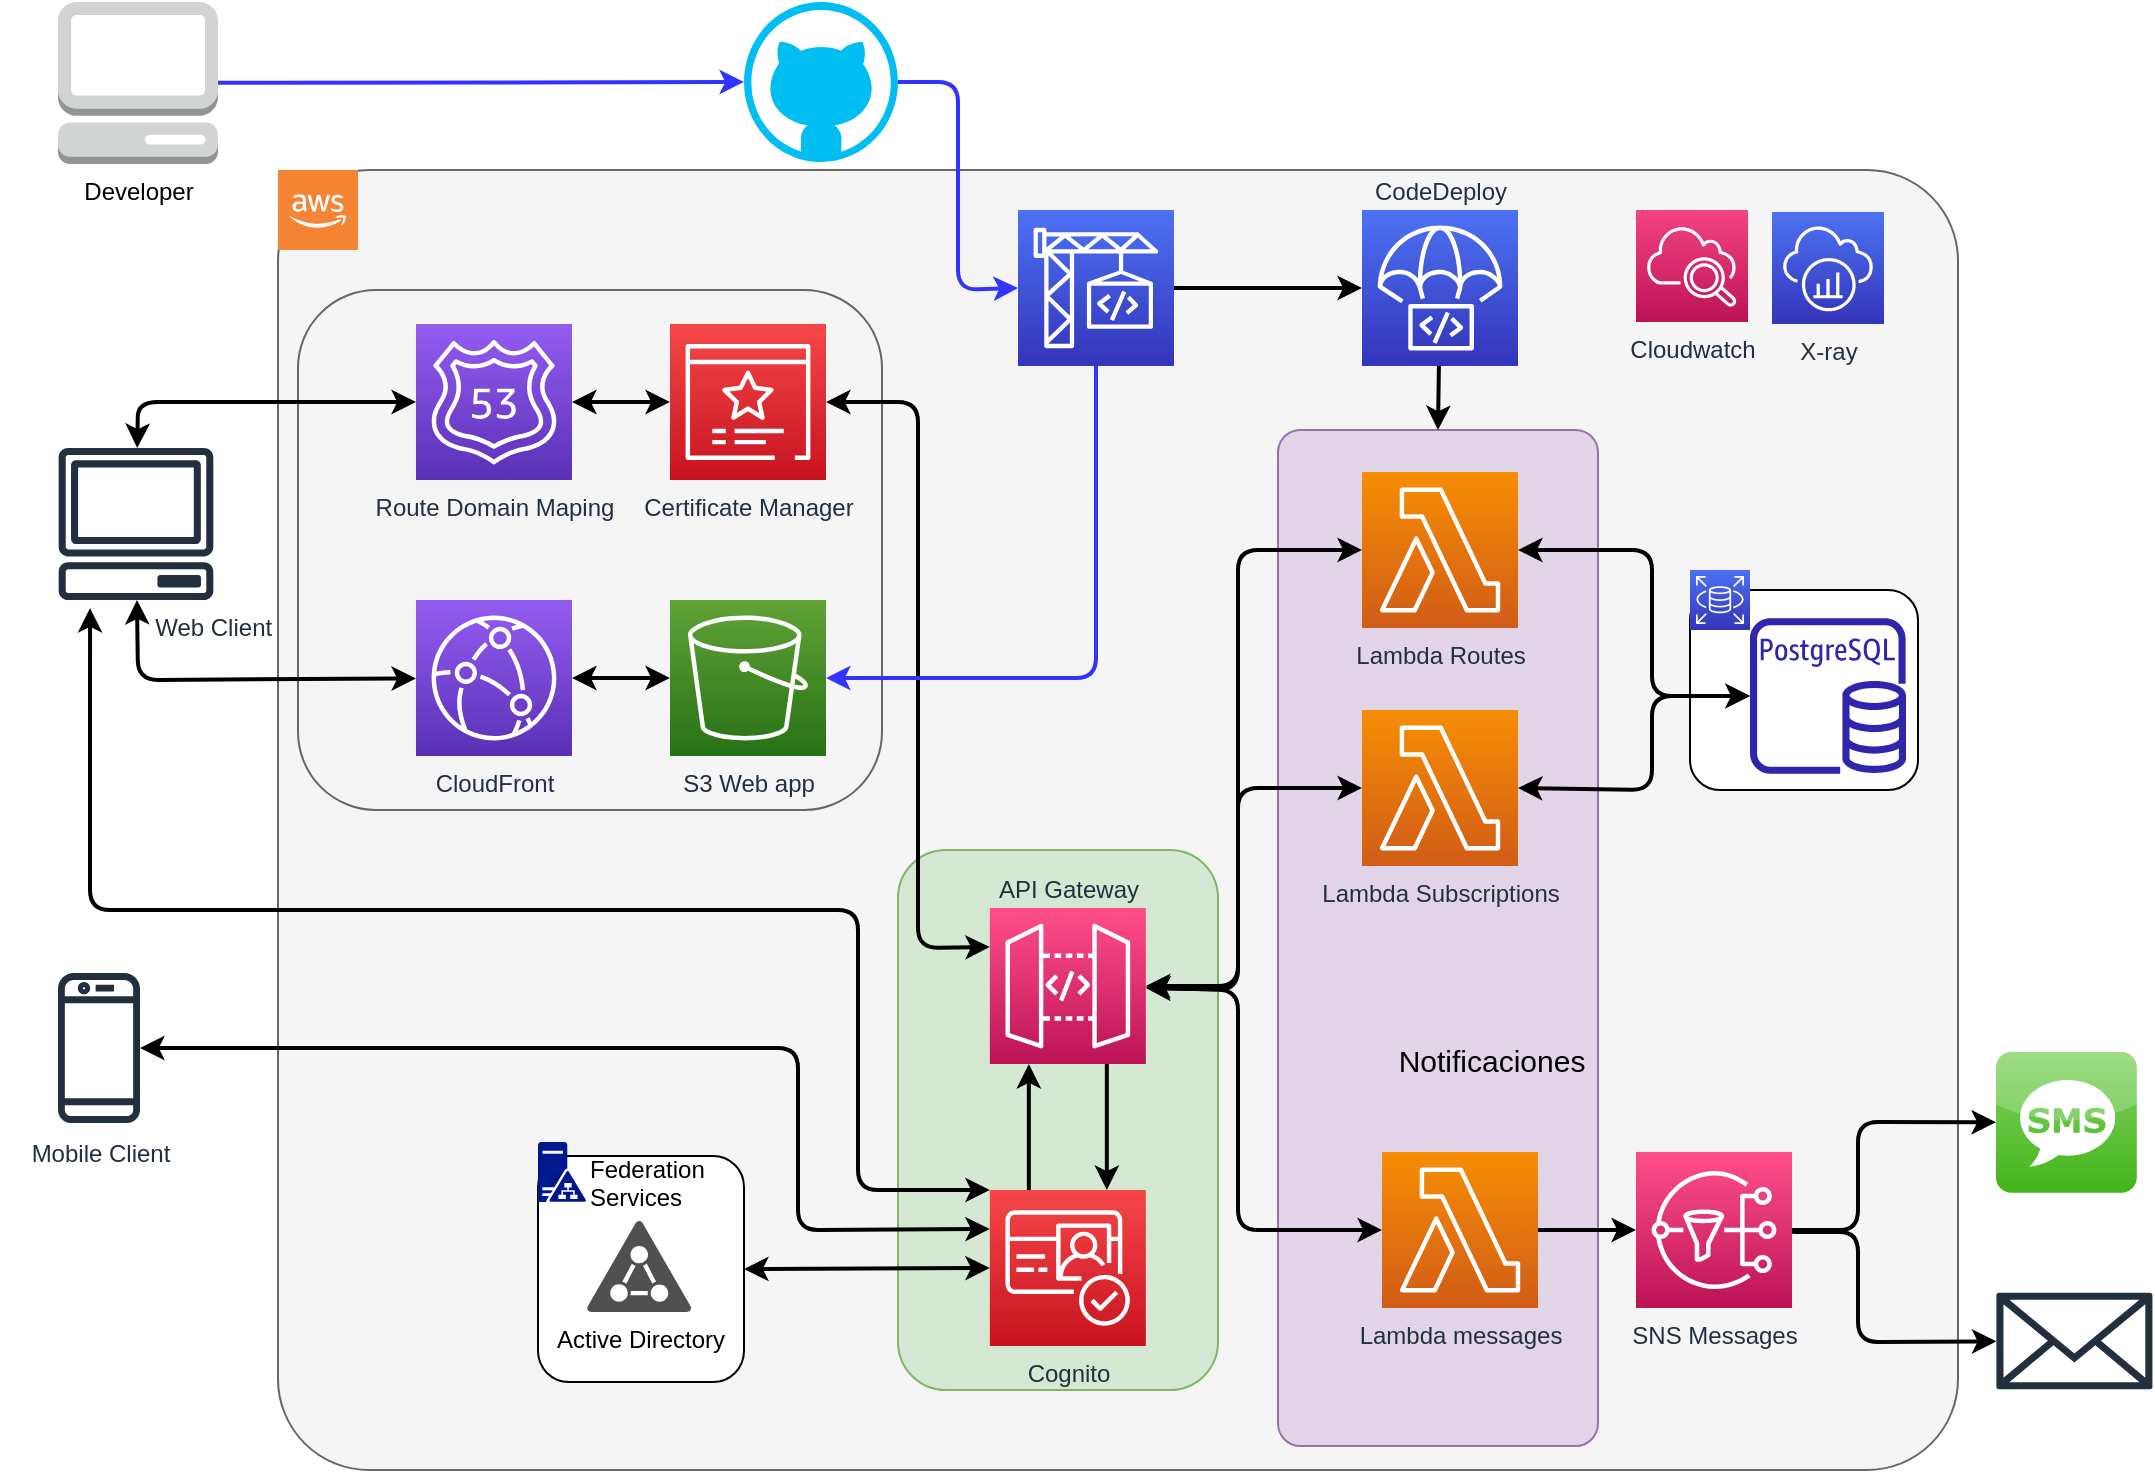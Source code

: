 <mxfile>
    <diagram id="b0FabWXzewQejRRINIT7" name="Page-1">
        <mxGraphModel dx="1203" dy="950" grid="1" gridSize="10" guides="1" tooltips="1" connect="1" arrows="1" fold="1" page="1" pageScale="1" pageWidth="1169" pageHeight="827" math="0" shadow="0">
            <root>
                <mxCell id="0"/>
                <mxCell id="1" parent="0"/>
                <mxCell id="139" value="" style="rounded=1;whiteSpace=wrap;html=1;labelBackgroundColor=none;glass=0;fillColor=#f5f5f5;strokeColor=#666666;fontColor=#333333;arcSize=7;" vertex="1" parent="1">
                    <mxGeometry x="140" y="104" width="840" height="650" as="geometry"/>
                </mxCell>
                <mxCell id="145" value="" style="rounded=1;whiteSpace=wrap;html=1;labelBackgroundColor=none;glass=0;fillColor=#e1d5e7;strokeColor=#9673a6;arcSize=7;" vertex="1" parent="1">
                    <mxGeometry x="640" y="234" width="160" height="508" as="geometry"/>
                </mxCell>
                <mxCell id="77" value="" style="group" vertex="1" connectable="0" parent="1">
                    <mxGeometry x="450" y="444" width="160" height="270" as="geometry"/>
                </mxCell>
                <mxCell id="70" value="" style="rounded=1;whiteSpace=wrap;html=1;labelBackgroundColor=none;fillColor=#d5e8d4;strokeColor=#82b366;" vertex="1" parent="77">
                    <mxGeometry width="160" height="270" as="geometry"/>
                </mxCell>
                <mxCell id="72" value="API Gateway" style="sketch=0;points=[[0,0,0],[0.25,0,0],[0.5,0,0],[0.75,0,0],[1,0,0],[0,1,0],[0.25,1,0],[0.5,1,0],[0.75,1,0],[1,1,0],[0,0.25,0],[0,0.5,0],[0,0.75,0],[1,0.25,0],[1,0.5,0],[1,0.75,0]];outlineConnect=0;fontColor=#232F3E;gradientColor=#FF4F8B;gradientDirection=north;fillColor=#BC1356;strokeColor=#ffffff;dashed=0;verticalLabelPosition=top;verticalAlign=bottom;align=center;html=1;fontSize=12;fontStyle=0;aspect=fixed;shape=mxgraph.aws4.resourceIcon;resIcon=mxgraph.aws4.api_gateway;rounded=1;labelBackgroundColor=none;strokeWidth=8;labelPosition=center;" vertex="1" parent="77">
                    <mxGeometry x="45.923" y="29" width="78" height="78" as="geometry"/>
                </mxCell>
                <mxCell id="73" style="edgeStyle=none;html=1;exitX=0.25;exitY=0;exitDx=0;exitDy=0;exitPerimeter=0;fontSize=15;startArrow=none;startFill=0;strokeWidth=2;entryX=0.25;entryY=1;entryDx=0;entryDy=0;entryPerimeter=0;" edge="1" parent="77" source="74" target="72">
                    <mxGeometry relative="1" as="geometry">
                        <mxPoint x="69.308" y="90" as="targetPoint"/>
                    </mxGeometry>
                </mxCell>
                <mxCell id="74" value="Cognito" style="sketch=0;points=[[0,0,0],[0.25,0,0],[0.5,0,0],[0.75,0,0],[1,0,0],[0,1,0],[0.25,1,0],[0.5,1,0],[0.75,1,0],[1,1,0],[0,0.25,0],[0,0.5,0],[0,0.75,0],[1,0.25,0],[1,0.5,0],[1,0.75,0]];outlineConnect=0;fontColor=#232F3E;gradientColor=#F54749;gradientDirection=north;fillColor=#C7131F;strokeColor=#ffffff;dashed=0;verticalLabelPosition=bottom;verticalAlign=top;align=center;html=1;fontSize=12;fontStyle=0;aspect=fixed;shape=mxgraph.aws4.resourceIcon;resIcon=mxgraph.aws4.cognito;rounded=1;labelBackgroundColor=none;strokeWidth=8;" vertex="1" parent="77">
                    <mxGeometry x="45.923" y="170" width="78" height="78" as="geometry"/>
                </mxCell>
                <mxCell id="71" style="edgeStyle=none;html=1;exitX=0.75;exitY=1;exitDx=0;exitDy=0;exitPerimeter=0;entryX=0.75;entryY=0;entryDx=0;entryDy=0;entryPerimeter=0;strokeWidth=2;fontSize=15;startArrow=none;startFill=0;" edge="1" parent="77" source="72" target="74">
                    <mxGeometry relative="1" as="geometry"/>
                </mxCell>
                <mxCell id="81" value="" style="sketch=0;outlineConnect=0;fontColor=#232F3E;gradientColor=none;fillColor=#232F3D;strokeColor=none;dashed=0;verticalLabelPosition=bottom;verticalAlign=top;align=center;html=1;fontSize=12;fontStyle=0;aspect=fixed;pointerEvents=1;shape=mxgraph.aws4.mobile_client;labelBackgroundColor=none;" vertex="1" parent="1">
                    <mxGeometry x="150" y="304" width="41" height="78" as="geometry"/>
                </mxCell>
                <mxCell id="85" value="Lambda Routes" style="sketch=0;points=[[0,0,0],[0.25,0,0],[0.5,0,0],[0.75,0,0],[1,0,0],[0,1,0],[0.25,1,0],[0.5,1,0],[0.75,1,0],[1,1,0],[0,0.25,0],[0,0.5,0],[0,0.75,0],[1,0.25,0],[1,0.5,0],[1,0.75,0]];outlineConnect=0;fontColor=#232F3E;gradientColor=#F78E04;gradientDirection=north;fillColor=#D05C17;strokeColor=#ffffff;dashed=0;verticalLabelPosition=bottom;verticalAlign=top;align=center;html=1;fontSize=12;fontStyle=0;aspect=fixed;shape=mxgraph.aws4.resourceIcon;resIcon=mxgraph.aws4.lambda;labelBackgroundColor=none;" vertex="1" parent="1">
                    <mxGeometry x="682" y="255" width="78" height="78" as="geometry"/>
                </mxCell>
                <mxCell id="96" value="" style="rounded=1;whiteSpace=wrap;html=1;labelBackgroundColor=none;fillColor=#f5f5f5;fontColor=#333333;strokeColor=#666666;" vertex="1" parent="1">
                    <mxGeometry x="150" y="164" width="292" height="260" as="geometry"/>
                </mxCell>
                <mxCell id="98" style="edgeStyle=none;html=1;entryX=0;entryY=0.5;entryDx=0;entryDy=0;entryPerimeter=0;strokeWidth=2;startArrow=classic;startFill=1;" edge="1" parent="1" source="99" target="103">
                    <mxGeometry relative="1" as="geometry">
                        <Array as="points">
                            <mxPoint x="70" y="220"/>
                        </Array>
                    </mxGeometry>
                </mxCell>
                <mxCell id="99" value="&amp;nbsp; &amp;nbsp; &amp;nbsp; &amp;nbsp; &amp;nbsp; &amp;nbsp; &amp;nbsp; &amp;nbsp; &amp;nbsp; &amp;nbsp; &amp;nbsp; &amp;nbsp;Web Client" style="sketch=0;outlineConnect=0;fontColor=#232F3E;gradientColor=none;fillColor=#232F3D;strokeColor=none;dashed=0;verticalLabelPosition=bottom;verticalAlign=top;align=center;html=1;fontSize=12;fontStyle=0;aspect=fixed;pointerEvents=1;shape=mxgraph.aws4.client;labelBackgroundColor=none;labelPosition=center;" vertex="1" parent="1">
                    <mxGeometry x="30" y="243" width="78" height="76" as="geometry"/>
                </mxCell>
                <mxCell id="100" style="edgeStyle=none;html=1;strokeWidth=2;startArrow=classic;startFill=1;" edge="1" parent="1" source="101" target="99">
                    <mxGeometry relative="1" as="geometry">
                        <Array as="points">
                            <mxPoint x="70" y="359"/>
                        </Array>
                    </mxGeometry>
                </mxCell>
                <mxCell id="132" style="edgeStyle=none;html=1;entryX=0;entryY=0.5;entryDx=0;entryDy=0;entryPerimeter=0;strokeWidth=2;startArrow=classic;startFill=1;" edge="1" parent="1" source="101" target="131">
                    <mxGeometry relative="1" as="geometry"/>
                </mxCell>
                <mxCell id="101" value="CloudFront" style="sketch=0;points=[[0,0,0],[0.25,0,0],[0.5,0,0],[0.75,0,0],[1,0,0],[0,1,0],[0.25,1,0],[0.5,1,0],[0.75,1,0],[1,1,0],[0,0.25,0],[0,0.5,0],[0,0.75,0],[1,0.25,0],[1,0.5,0],[1,0.75,0]];outlineConnect=0;fontColor=#232F3E;gradientColor=#945DF2;gradientDirection=north;fillColor=#5A30B5;strokeColor=#ffffff;dashed=0;verticalLabelPosition=bottom;verticalAlign=top;align=center;html=1;fontSize=12;fontStyle=0;aspect=fixed;shape=mxgraph.aws4.resourceIcon;resIcon=mxgraph.aws4.cloudfront;labelBackgroundColor=none;" vertex="1" parent="1">
                    <mxGeometry x="209" y="319" width="78" height="78" as="geometry"/>
                </mxCell>
                <mxCell id="102" style="edgeStyle=none;html=1;entryX=0;entryY=0.5;entryDx=0;entryDy=0;entryPerimeter=0;strokeWidth=2;startArrow=classic;startFill=1;" edge="1" parent="1" source="103" target="104">
                    <mxGeometry relative="1" as="geometry"/>
                </mxCell>
                <mxCell id="103" value="Route Domain Maping" style="sketch=0;points=[[0,0,0],[0.25,0,0],[0.5,0,0],[0.75,0,0],[1,0,0],[0,1,0],[0.25,1,0],[0.5,1,0],[0.75,1,0],[1,1,0],[0,0.25,0],[0,0.5,0],[0,0.75,0],[1,0.25,0],[1,0.5,0],[1,0.75,0]];outlineConnect=0;fontColor=#232F3E;gradientColor=#945DF2;gradientDirection=north;fillColor=#5A30B5;strokeColor=#ffffff;dashed=0;verticalLabelPosition=bottom;verticalAlign=top;align=center;html=1;fontSize=12;fontStyle=0;aspect=fixed;shape=mxgraph.aws4.resourceIcon;resIcon=mxgraph.aws4.route_53;labelBackgroundColor=none;" vertex="1" parent="1">
                    <mxGeometry x="209" y="181" width="78" height="78" as="geometry"/>
                </mxCell>
                <mxCell id="104" value="Certificate Manager" style="sketch=0;points=[[0,0,0],[0.25,0,0],[0.5,0,0],[0.75,0,0],[1,0,0],[0,1,0],[0.25,1,0],[0.5,1,0],[0.75,1,0],[1,1,0],[0,0.25,0],[0,0.5,0],[0,0.75,0],[1,0.25,0],[1,0.5,0],[1,0.75,0]];outlineConnect=0;fontColor=#232F3E;gradientColor=#F54749;gradientDirection=north;fillColor=#C7131F;strokeColor=#ffffff;dashed=0;verticalLabelPosition=bottom;verticalAlign=top;align=center;html=1;fontSize=12;fontStyle=0;aspect=fixed;shape=mxgraph.aws4.resourceIcon;resIcon=mxgraph.aws4.certificate_manager_3;labelBackgroundColor=none;" vertex="1" parent="1">
                    <mxGeometry x="336" y="181" width="78" height="78" as="geometry"/>
                </mxCell>
                <mxCell id="121" value="" style="group;labelPosition=right;verticalLabelPosition=middle;align=left;verticalAlign=middle;" vertex="1" connectable="0" parent="1">
                    <mxGeometry x="270" y="590" width="103" height="120" as="geometry"/>
                </mxCell>
                <mxCell id="115" value="" style="rounded=1;whiteSpace=wrap;html=1;labelBackgroundColor=none;" vertex="1" parent="121">
                    <mxGeometry y="7" width="103" height="113" as="geometry"/>
                </mxCell>
                <mxCell id="118" value="Federation&lt;br&gt;Services" style="sketch=0;aspect=fixed;pointerEvents=1;shadow=0;dashed=0;html=1;strokeColor=none;labelPosition=right;verticalLabelPosition=middle;verticalAlign=top;align=left;fillColor=#00188D;shape=mxgraph.mscae.enterprise.ad_fs;labelBackgroundColor=none;" vertex="1" parent="121">
                    <mxGeometry width="24" height="30" as="geometry"/>
                </mxCell>
                <mxCell id="119" value="Active Directory" style="sketch=0;pointerEvents=1;shadow=0;dashed=0;html=1;strokeColor=none;fillColor=#505050;labelPosition=center;verticalLabelPosition=bottom;verticalAlign=top;outlineConnect=0;align=center;shape=mxgraph.office.security.active_directory;labelBackgroundColor=none;" vertex="1" parent="121">
                    <mxGeometry x="24" y="39" width="53" height="46" as="geometry"/>
                </mxCell>
                <mxCell id="122" style="edgeStyle=none;html=1;exitX=0;exitY=0.5;exitDx=0;exitDy=0;exitPerimeter=0;entryX=1;entryY=0.5;entryDx=0;entryDy=0;strokeWidth=2;startArrow=classic;startFill=1;" edge="1" parent="1" source="74" target="115">
                    <mxGeometry relative="1" as="geometry"/>
                </mxCell>
                <mxCell id="124" value="Mobile Client" style="sketch=0;outlineConnect=0;fontColor=#232F3E;gradientColor=none;fillColor=#232F3D;strokeColor=none;dashed=0;verticalLabelPosition=bottom;verticalAlign=top;align=center;html=1;fontSize=12;fontStyle=0;aspect=fixed;pointerEvents=1;shape=mxgraph.aws4.mobile_client;labelBackgroundColor=none;" vertex="1" parent="1">
                    <mxGeometry x="30" y="504" width="41" height="78" as="geometry"/>
                </mxCell>
                <mxCell id="125" style="edgeStyle=none;html=1;exitX=0;exitY=0.25;exitDx=0;exitDy=0;exitPerimeter=0;strokeWidth=2;startArrow=classic;startFill=1;" edge="1" parent="1" source="74" target="124">
                    <mxGeometry relative="1" as="geometry">
                        <Array as="points">
                            <mxPoint x="400" y="634"/>
                            <mxPoint x="400" y="543"/>
                        </Array>
                    </mxGeometry>
                </mxCell>
                <mxCell id="126" style="edgeStyle=none;html=1;exitX=0;exitY=0;exitDx=0;exitDy=0;exitPerimeter=0;strokeWidth=2;startArrow=classic;startFill=1;entryX=0.203;entryY=1.053;entryDx=0;entryDy=0;entryPerimeter=0;" edge="1" parent="1" source="74" target="99">
                    <mxGeometry relative="1" as="geometry">
                        <Array as="points">
                            <mxPoint x="430" y="614"/>
                            <mxPoint x="430" y="474"/>
                            <mxPoint x="46" y="474"/>
                            <mxPoint x="46" y="384"/>
                        </Array>
                    </mxGeometry>
                </mxCell>
                <mxCell id="127" style="edgeStyle=none;html=1;exitX=0;exitY=0.25;exitDx=0;exitDy=0;exitPerimeter=0;entryX=1;entryY=0.5;entryDx=0;entryDy=0;entryPerimeter=0;strokeWidth=2;startArrow=classic;startFill=1;" edge="1" parent="1" source="72" target="104">
                    <mxGeometry relative="1" as="geometry">
                        <Array as="points">
                            <mxPoint x="460" y="493"/>
                            <mxPoint x="460" y="220"/>
                        </Array>
                    </mxGeometry>
                </mxCell>
                <mxCell id="86" value="Lambda Subscriptions" style="sketch=0;points=[[0,0,0],[0.25,0,0],[0.5,0,0],[0.75,0,0],[1,0,0],[0,1,0],[0.25,1,0],[0.5,1,0],[0.75,1,0],[1,1,0],[0,0.25,0],[0,0.5,0],[0,0.75,0],[1,0.25,0],[1,0.5,0],[1,0.75,0]];outlineConnect=0;fontColor=#232F3E;gradientColor=#F78E04;gradientDirection=north;fillColor=#D05C17;strokeColor=#ffffff;dashed=0;verticalLabelPosition=bottom;verticalAlign=top;align=center;html=1;fontSize=12;fontStyle=0;aspect=fixed;shape=mxgraph.aws4.resourceIcon;resIcon=mxgraph.aws4.lambda;labelBackgroundColor=none;" vertex="1" parent="1">
                    <mxGeometry x="682" y="374" width="78" height="78" as="geometry"/>
                </mxCell>
                <mxCell id="128" style="edgeStyle=none;html=1;entryX=0;entryY=0.5;entryDx=0;entryDy=0;entryPerimeter=0;strokeWidth=2;startArrow=classic;startFill=1;" edge="1" parent="1" source="72" target="85">
                    <mxGeometry relative="1" as="geometry">
                        <Array as="points">
                            <mxPoint x="620" y="514"/>
                            <mxPoint x="620" y="294"/>
                        </Array>
                    </mxGeometry>
                </mxCell>
                <mxCell id="129" style="edgeStyle=none;html=1;entryX=0;entryY=0.5;entryDx=0;entryDy=0;entryPerimeter=0;strokeWidth=2;startArrow=classic;startFill=1;" edge="1" parent="1" source="72" target="86">
                    <mxGeometry relative="1" as="geometry">
                        <Array as="points">
                            <mxPoint x="620" y="512"/>
                            <mxPoint x="620" y="413"/>
                        </Array>
                    </mxGeometry>
                </mxCell>
                <mxCell id="130" style="edgeStyle=none;html=1;entryX=0;entryY=0.5;entryDx=0;entryDy=0;entryPerimeter=0;strokeWidth=2;startArrow=classic;startFill=1;" edge="1" parent="1" source="72" target="31">
                    <mxGeometry relative="1" as="geometry">
                        <Array as="points">
                            <mxPoint x="620" y="514"/>
                            <mxPoint x="620" y="634"/>
                        </Array>
                    </mxGeometry>
                </mxCell>
                <mxCell id="148" style="edgeStyle=none;html=1;exitX=1;exitY=0.5;exitDx=0;exitDy=0;exitPerimeter=0;entryX=0.5;entryY=1;entryDx=0;entryDy=0;entryPerimeter=0;strokeWidth=2;startArrow=classic;startFill=1;strokeColor=#3333FF;endArrow=none;endFill=0;" edge="1" parent="1" source="131" target="144">
                    <mxGeometry relative="1" as="geometry">
                        <Array as="points">
                            <mxPoint x="549" y="358"/>
                        </Array>
                    </mxGeometry>
                </mxCell>
                <mxCell id="131" value="S3 Web app" style="sketch=0;points=[[0,0,0],[0.25,0,0],[0.5,0,0],[0.75,0,0],[1,0,0],[0,1,0],[0.25,1,0],[0.5,1,0],[0.75,1,0],[1,1,0],[0,0.25,0],[0,0.5,0],[0,0.75,0],[1,0.25,0],[1,0.5,0],[1,0.75,0]];outlineConnect=0;fontColor=#232F3E;gradientColor=#60A337;gradientDirection=north;fillColor=#277116;strokeColor=#ffffff;dashed=0;verticalLabelPosition=bottom;verticalAlign=top;align=center;html=1;fontSize=12;fontStyle=0;aspect=fixed;shape=mxgraph.aws4.resourceIcon;resIcon=mxgraph.aws4.s3;labelBackgroundColor=none;" vertex="1" parent="1">
                    <mxGeometry x="336" y="319" width="78" height="78" as="geometry"/>
                </mxCell>
                <mxCell id="108" value="" style="rounded=1;whiteSpace=wrap;html=1;labelBackgroundColor=none;" vertex="1" parent="1">
                    <mxGeometry x="846" y="314" width="114" height="100" as="geometry"/>
                </mxCell>
                <mxCell id="110" value="" style="sketch=0;points=[[0,0,0],[0.25,0,0],[0.5,0,0],[0.75,0,0],[1,0,0],[0,1,0],[0.25,1,0],[0.5,1,0],[0.75,1,0],[1,1,0],[0,0.25,0],[0,0.5,0],[0,0.75,0],[1,0.25,0],[1,0.5,0],[1,0.75,0]];outlineConnect=0;fontColor=#232F3E;gradientColor=#4D72F3;gradientDirection=north;fillColor=#3334B9;strokeColor=#ffffff;dashed=0;verticalLabelPosition=bottom;verticalAlign=top;align=center;html=1;fontSize=12;fontStyle=0;aspect=fixed;shape=mxgraph.aws4.resourceIcon;resIcon=mxgraph.aws4.rds;rounded=1;labelBackgroundColor=none;strokeWidth=8;" vertex="1" parent="1">
                    <mxGeometry x="846" y="304" width="30" height="30" as="geometry"/>
                </mxCell>
                <mxCell id="111" value="" style="sketch=0;outlineConnect=0;fontColor=#232F3E;gradientColor=none;fillColor=#2E27AD;strokeColor=none;dashed=0;verticalLabelPosition=bottom;verticalAlign=top;align=center;html=1;fontSize=12;fontStyle=0;aspect=fixed;pointerEvents=1;shape=mxgraph.aws4.rds_postgresql_instance;labelBackgroundColor=none;" vertex="1" parent="1">
                    <mxGeometry x="876" y="328" width="78" height="78" as="geometry"/>
                </mxCell>
                <mxCell id="135" style="edgeStyle=none;html=1;strokeWidth=2;startArrow=classic;startFill=1;exitX=1;exitY=0.5;exitDx=0;exitDy=0;exitPerimeter=0;" edge="1" parent="1" source="85" target="111">
                    <mxGeometry relative="1" as="geometry">
                        <mxPoint x="770" y="315.62" as="sourcePoint"/>
                        <mxPoint x="937" y="365.38" as="targetPoint"/>
                        <Array as="points">
                            <mxPoint x="827" y="294"/>
                            <mxPoint x="827" y="367"/>
                        </Array>
                    </mxGeometry>
                </mxCell>
                <mxCell id="137" style="edgeStyle=none;html=1;strokeWidth=2;startArrow=classic;startFill=1;exitX=1;exitY=0.5;exitDx=0;exitDy=0;exitPerimeter=0;" edge="1" parent="1" source="86" target="111">
                    <mxGeometry relative="1" as="geometry">
                        <mxPoint x="770" y="415.678" as="sourcePoint"/>
                        <mxPoint x="927" y="384" as="targetPoint"/>
                        <Array as="points">
                            <mxPoint x="827" y="414"/>
                            <mxPoint x="827" y="367"/>
                        </Array>
                    </mxGeometry>
                </mxCell>
                <mxCell id="149" style="edgeStyle=none;html=1;entryX=0;entryY=0.5;entryDx=0;entryDy=0;entryPerimeter=0;strokeColor=#3333FF;strokeWidth=2;startArrow=none;startFill=0;exitX=1;exitY=0.5;exitDx=0;exitDy=0;exitPerimeter=0;" edge="1" parent="1" source="138" target="144">
                    <mxGeometry relative="1" as="geometry">
                        <Array as="points">
                            <mxPoint x="480" y="60"/>
                            <mxPoint x="480" y="164"/>
                        </Array>
                    </mxGeometry>
                </mxCell>
                <mxCell id="138" value="" style="verticalLabelPosition=bottom;html=1;verticalAlign=top;align=center;strokeColor=none;fillColor=#00BEF2;shape=mxgraph.azure.github_code;pointerEvents=1;labelBackgroundColor=none;" vertex="1" parent="1">
                    <mxGeometry x="373" y="20" width="77" height="80" as="geometry"/>
                </mxCell>
                <mxCell id="141" value="" style="outlineConnect=0;dashed=0;verticalLabelPosition=bottom;verticalAlign=top;align=center;html=1;shape=mxgraph.aws3.cloud_2;fillColor=#F58534;gradientColor=none;rounded=1;glass=0;labelBackgroundColor=none;strokeWidth=2;perimeterSpacing=0;shadow=0;" vertex="1" parent="1">
                    <mxGeometry x="140" y="104" width="40" height="40" as="geometry"/>
                </mxCell>
                <mxCell id="146" style="edgeStyle=none;html=1;entryX=0.5;entryY=0;entryDx=0;entryDy=0;strokeWidth=2;startArrow=none;startFill=0;" edge="1" parent="1" source="143" target="145">
                    <mxGeometry relative="1" as="geometry"/>
                </mxCell>
                <mxCell id="143" value="CodeDeploy" style="sketch=0;points=[[0,0,0],[0.25,0,0],[0.5,0,0],[0.75,0,0],[1,0,0],[0,1,0],[0.25,1,0],[0.5,1,0],[0.75,1,0],[1,1,0],[0,0.25,0],[0,0.5,0],[0,0.75,0],[1,0.25,0],[1,0.5,0],[1,0.75,0]];outlineConnect=0;fontColor=#232F3E;gradientColor=#4D72F3;gradientDirection=north;fillColor=#3334B9;strokeColor=#ffffff;dashed=0;verticalLabelPosition=top;verticalAlign=bottom;align=center;html=1;fontSize=12;fontStyle=0;aspect=fixed;shape=mxgraph.aws4.resourceIcon;resIcon=mxgraph.aws4.codedeploy;rounded=1;shadow=0;glass=0;labelBackgroundColor=none;strokeWidth=2;labelPosition=center;" vertex="1" parent="1">
                    <mxGeometry x="682" y="124" width="78" height="78" as="geometry"/>
                </mxCell>
                <mxCell id="147" style="edgeStyle=none;html=1;entryX=0;entryY=0.5;entryDx=0;entryDy=0;entryPerimeter=0;strokeWidth=2;startArrow=none;startFill=0;" edge="1" parent="1" source="144" target="143">
                    <mxGeometry relative="1" as="geometry"/>
                </mxCell>
                <mxCell id="144" value="" style="sketch=0;points=[[0,0,0],[0.25,0,0],[0.5,0,0],[0.75,0,0],[1,0,0],[0,1,0],[0.25,1,0],[0.5,1,0],[0.75,1,0],[1,1,0],[0,0.25,0],[0,0.5,0],[0,0.75,0],[1,0.25,0],[1,0.5,0],[1,0.75,0]];outlineConnect=0;fontColor=#232F3E;gradientColor=#4D72F3;gradientDirection=north;fillColor=#3334B9;strokeColor=#ffffff;dashed=0;verticalLabelPosition=bottom;verticalAlign=top;align=center;html=1;fontSize=12;fontStyle=0;aspect=fixed;shape=mxgraph.aws4.resourceIcon;resIcon=mxgraph.aws4.codebuild;rounded=1;shadow=0;glass=0;labelBackgroundColor=none;strokeWidth=2;" vertex="1" parent="1">
                    <mxGeometry x="510" y="124" width="78" height="78" as="geometry"/>
                </mxCell>
                <mxCell id="25" value="SNS Messages" style="sketch=0;points=[[0,0,0],[0.25,0,0],[0.5,0,0],[0.75,0,0],[1,0,0],[0,1,0],[0.25,1,0],[0.5,1,0],[0.75,1,0],[1,1,0],[0,0.25,0],[0,0.5,0],[0,0.75,0],[1,0.25,0],[1,0.5,0],[1,0.75,0]];outlineConnect=0;fontColor=#232F3E;gradientColor=#FF4F8B;gradientDirection=north;fillColor=#BC1356;strokeColor=#ffffff;dashed=0;verticalLabelPosition=bottom;verticalAlign=top;align=center;html=1;fontSize=12;fontStyle=0;aspect=fixed;shape=mxgraph.aws4.resourceIcon;resIcon=mxgraph.aws4.sns;" parent="1" vertex="1">
                    <mxGeometry x="819" y="595" width="78" height="78" as="geometry"/>
                </mxCell>
                <mxCell id="26" value="" style="sketch=0;outlineConnect=0;fontColor=#232F3E;gradientColor=none;fillColor=#232F3D;strokeColor=none;dashed=0;verticalLabelPosition=bottom;verticalAlign=top;align=center;html=1;fontSize=12;fontStyle=0;aspect=fixed;pointerEvents=1;shape=mxgraph.aws4.email_2;" parent="1" vertex="1">
                    <mxGeometry x="999.2" y="665" width="78" height="49" as="geometry"/>
                </mxCell>
                <mxCell id="27" style="edgeStyle=none;html=1;strokeWidth=2;" parent="1" source="25" target="26" edge="1">
                    <mxGeometry relative="1" as="geometry">
                        <Array as="points">
                            <mxPoint x="902" y="635"/>
                            <mxPoint x="930" y="635"/>
                            <mxPoint x="930" y="690"/>
                        </Array>
                    </mxGeometry>
                </mxCell>
                <mxCell id="28" value="" style="dashed=0;outlineConnect=0;html=1;align=center;labelPosition=center;verticalLabelPosition=bottom;verticalAlign=top;shape=mxgraph.webicons.sms;fillColor=#86D466;gradientColor=#42B418" parent="1" vertex="1">
                    <mxGeometry x="999" y="545" width="70.4" height="70.4" as="geometry"/>
                </mxCell>
                <mxCell id="29" value="" style="edgeStyle=none;html=1;strokeWidth=2;" parent="1" source="25" target="28" edge="1">
                    <mxGeometry relative="1" as="geometry">
                        <Array as="points">
                            <mxPoint x="902" y="634"/>
                            <mxPoint x="930" y="634"/>
                            <mxPoint x="930" y="580"/>
                        </Array>
                    </mxGeometry>
                </mxCell>
                <mxCell id="30" style="edgeStyle=none;html=1;entryX=0;entryY=0.5;entryDx=0;entryDy=0;entryPerimeter=0;strokeWidth=2;" parent="1" source="31" target="25" edge="1">
                    <mxGeometry relative="1" as="geometry"/>
                </mxCell>
                <mxCell id="31" value="Lambda messages" style="sketch=0;points=[[0,0,0],[0.25,0,0],[0.5,0,0],[0.75,0,0],[1,0,0],[0,1,0],[0.25,1,0],[0.5,1,0],[0.75,1,0],[1,1,0],[0,0.25,0],[0,0.5,0],[0,0.75,0],[1,0.25,0],[1,0.5,0],[1,0.75,0]];outlineConnect=0;fontColor=#232F3E;gradientColor=#F78E04;gradientDirection=north;fillColor=#D05C17;strokeColor=#ffffff;dashed=0;verticalLabelPosition=bottom;verticalAlign=top;align=center;html=1;fontSize=12;fontStyle=0;aspect=fixed;shape=mxgraph.aws4.resourceIcon;resIcon=mxgraph.aws4.lambda;" parent="1" vertex="1">
                    <mxGeometry x="692" y="595" width="78" height="78" as="geometry"/>
                </mxCell>
                <mxCell id="32" value="&lt;font style=&quot;font-size: 15px;&quot;&gt;Notificaciones&lt;/font&gt;" style="text;html=1;strokeColor=none;fillColor=none;align=center;verticalAlign=middle;whiteSpace=wrap;rounded=0;sketch=0;strokeWidth=8;" parent="1" vertex="1">
                    <mxGeometry x="717" y="534" width="60" height="30" as="geometry"/>
                </mxCell>
                <mxCell id="151" style="edgeStyle=none;html=1;entryX=0;entryY=0.5;entryDx=0;entryDy=0;entryPerimeter=0;strokeColor=#3333FF;strokeWidth=2;startArrow=none;startFill=0;endArrow=classic;endFill=1;" edge="1" parent="1" source="150" target="138">
                    <mxGeometry relative="1" as="geometry"/>
                </mxCell>
                <mxCell id="150" value="Developer" style="outlineConnect=0;dashed=0;verticalLabelPosition=bottom;verticalAlign=top;align=center;html=1;shape=mxgraph.aws3.management_console;fillColor=#D2D3D3;gradientColor=none;rounded=1;shadow=0;glass=0;labelBackgroundColor=none;sketch=0;strokeWidth=2;" vertex="1" parent="1">
                    <mxGeometry x="30" y="20" width="80" height="81" as="geometry"/>
                </mxCell>
                <mxCell id="152" value="Cloudwatch" style="sketch=0;points=[[0,0,0],[0.25,0,0],[0.5,0,0],[0.75,0,0],[1,0,0],[0,1,0],[0.25,1,0],[0.5,1,0],[0.75,1,0],[1,1,0],[0,0.25,0],[0,0.5,0],[0,0.75,0],[1,0.25,0],[1,0.5,0],[1,0.75,0]];points=[[0,0,0],[0.25,0,0],[0.5,0,0],[0.75,0,0],[1,0,0],[0,1,0],[0.25,1,0],[0.5,1,0],[0.75,1,0],[1,1,0],[0,0.25,0],[0,0.5,0],[0,0.75,0],[1,0.25,0],[1,0.5,0],[1,0.75,0]];outlineConnect=0;fontColor=#232F3E;gradientColor=#F34482;gradientDirection=north;fillColor=#BC1356;strokeColor=#ffffff;dashed=0;verticalLabelPosition=bottom;verticalAlign=top;align=center;html=1;fontSize=12;fontStyle=0;aspect=fixed;shape=mxgraph.aws4.resourceIcon;resIcon=mxgraph.aws4.cloudwatch_2;rounded=1;shadow=0;glass=0;labelBackgroundColor=none;strokeWidth=2;" vertex="1" parent="1">
                    <mxGeometry x="819" y="124" width="56" height="56" as="geometry"/>
                </mxCell>
                <mxCell id="153" value="X-ray" style="sketch=0;points=[[0,0,0],[0.25,0,0],[0.5,0,0],[0.75,0,0],[1,0,0],[0,1,0],[0.25,1,0],[0.5,1,0],[0.75,1,0],[1,1,0],[0,0.25,0],[0,0.5,0],[0,0.75,0],[1,0.25,0],[1,0.5,0],[1,0.75,0]];outlineConnect=0;fontColor=#232F3E;gradientColor=#4D72F3;gradientDirection=north;fillColor=#3334B9;strokeColor=#ffffff;dashed=0;verticalLabelPosition=bottom;verticalAlign=top;align=center;html=1;fontSize=12;fontStyle=0;aspect=fixed;shape=mxgraph.aws4.resourceIcon;resIcon=mxgraph.aws4.xray;rounded=1;shadow=0;glass=0;labelBackgroundColor=none;strokeWidth=2;" vertex="1" parent="1">
                    <mxGeometry x="887" y="125" width="56" height="56" as="geometry"/>
                </mxCell>
            </root>
        </mxGraphModel>
    </diagram>
</mxfile>